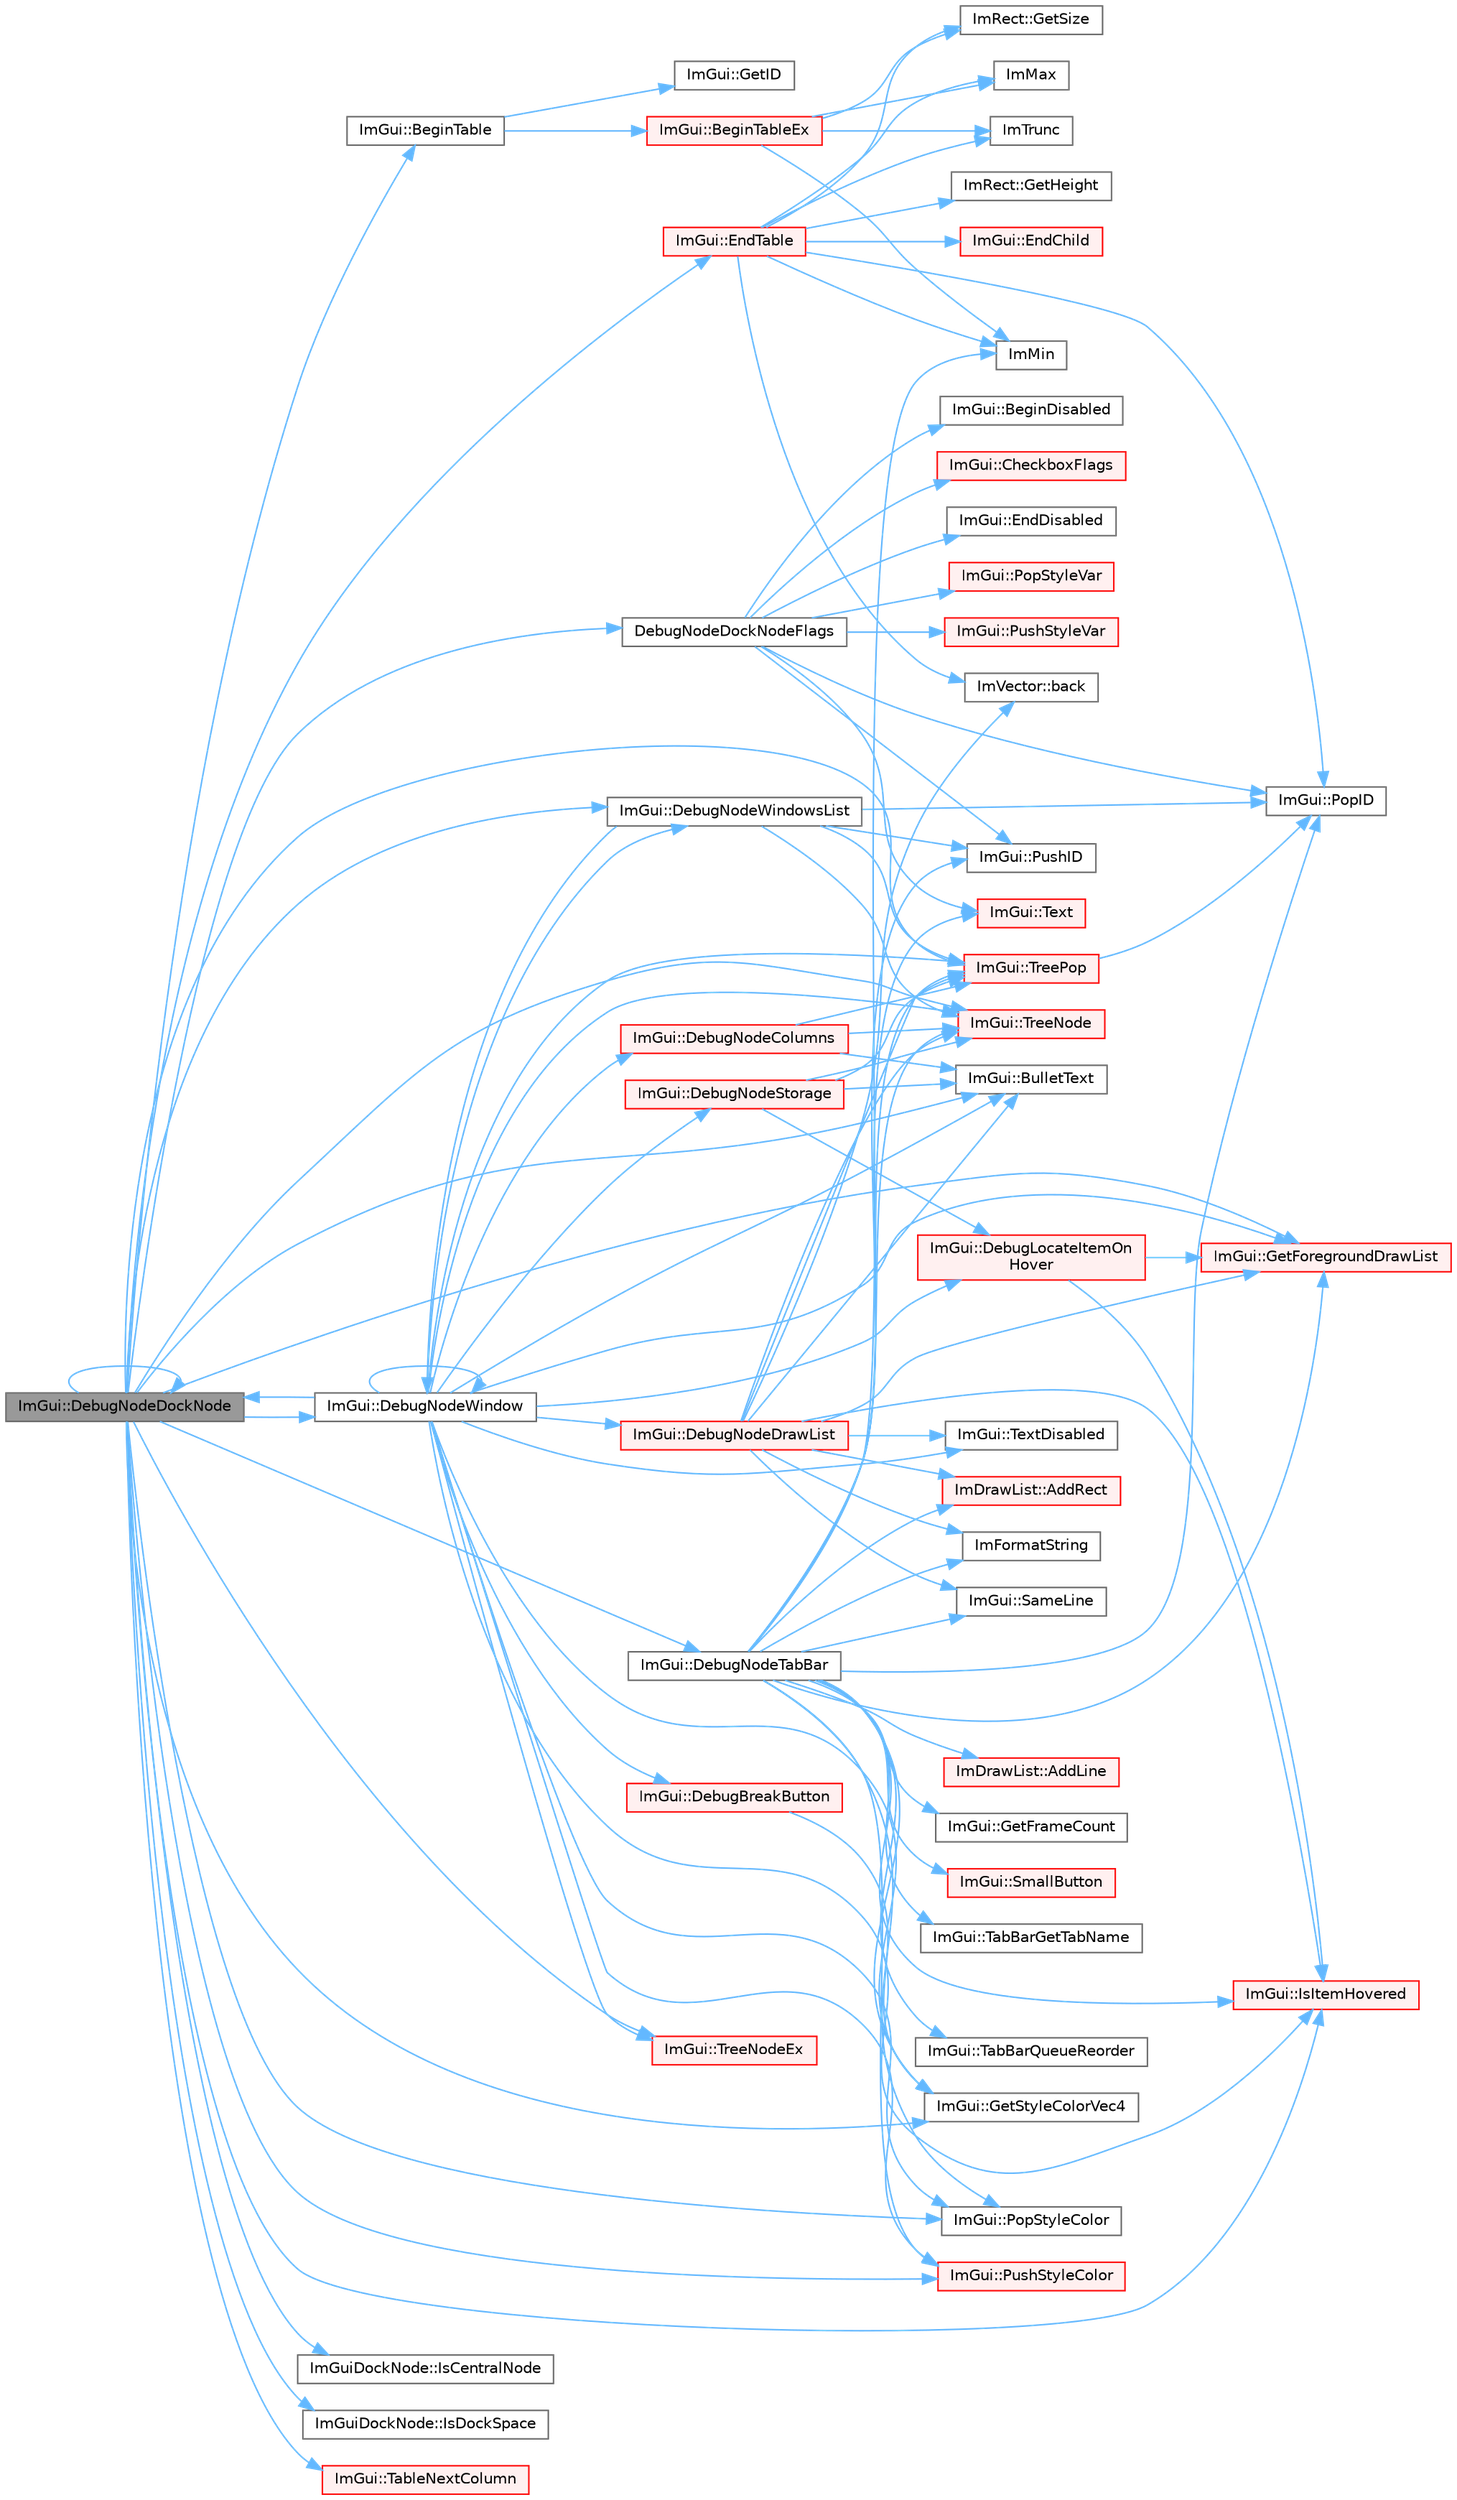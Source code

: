 digraph "ImGui::DebugNodeDockNode"
{
 // LATEX_PDF_SIZE
  bgcolor="transparent";
  edge [fontname=Helvetica,fontsize=10,labelfontname=Helvetica,labelfontsize=10];
  node [fontname=Helvetica,fontsize=10,shape=box,height=0.2,width=0.4];
  rankdir="LR";
  Node1 [id="Node000001",label="ImGui::DebugNodeDockNode",height=0.2,width=0.4,color="gray40", fillcolor="grey60", style="filled", fontcolor="black",tooltip=" "];
  Node1 -> Node2 [id="edge1_Node000001_Node000002",color="steelblue1",style="solid",tooltip=" "];
  Node2 [id="Node000002",label="ImGui::BeginTable",height=0.2,width=0.4,color="grey40", fillcolor="white", style="filled",URL="$namespace_im_gui.html#a7ab019bafef9850ab97375a6b52670d3",tooltip=" "];
  Node2 -> Node3 [id="edge2_Node000002_Node000003",color="steelblue1",style="solid",tooltip=" "];
  Node3 [id="Node000003",label="ImGui::BeginTableEx",height=0.2,width=0.4,color="red", fillcolor="#FFF0F0", style="filled",URL="$namespace_im_gui.html#a28046a30716afeb7738a82a5b19044ca",tooltip=" "];
  Node3 -> Node173 [id="edge3_Node000003_Node000173",color="steelblue1",style="solid",tooltip=" "];
  Node173 [id="Node000173",label="ImRect::GetSize",height=0.2,width=0.4,color="grey40", fillcolor="white", style="filled",URL="$struct_im_rect.html#ae459d9c50003058cfb34519a571aaf33",tooltip=" "];
  Node3 -> Node8 [id="edge4_Node000003_Node000008",color="steelblue1",style="solid",tooltip=" "];
  Node8 [id="Node000008",label="ImMax",height=0.2,width=0.4,color="grey40", fillcolor="white", style="filled",URL="$imgui__internal_8h.html#a7667efd95147d0422f140917c71a9226",tooltip=" "];
  Node3 -> Node9 [id="edge5_Node000003_Node000009",color="steelblue1",style="solid",tooltip=" "];
  Node9 [id="Node000009",label="ImMin",height=0.2,width=0.4,color="grey40", fillcolor="white", style="filled",URL="$imgui__internal_8h.html#a7f9d7828066a9d61b5630adcdf4655d3",tooltip=" "];
  Node3 -> Node100 [id="edge6_Node000003_Node000100",color="steelblue1",style="solid",tooltip=" "];
  Node100 [id="Node000100",label="ImTrunc",height=0.2,width=0.4,color="grey40", fillcolor="white", style="filled",URL="$imgui__internal_8h.html#a34870cae27ccd450c17ec3d3910b2da4",tooltip=" "];
  Node2 -> Node546 [id="edge7_Node000002_Node000546",color="steelblue1",style="solid",tooltip=" "];
  Node546 [id="Node000546",label="ImGui::GetID",height=0.2,width=0.4,color="grey40", fillcolor="white", style="filled",URL="$namespace_im_gui.html#a3329b04bd4235e90ad9deb00ffb38ae4",tooltip=" "];
  Node1 -> Node547 [id="edge8_Node000001_Node000547",color="steelblue1",style="solid",tooltip=" "];
  Node547 [id="Node000547",label="ImGui::BulletText",height=0.2,width=0.4,color="grey40", fillcolor="white", style="filled",URL="$namespace_im_gui.html#af8d34d563b17c683943a0fa7bf5807bc",tooltip=" "];
  Node1 -> Node1 [id="edge9_Node000001_Node000001",color="steelblue1",style="solid",tooltip=" "];
  Node1 -> Node548 [id="edge10_Node000001_Node000548",color="steelblue1",style="solid",tooltip=" "];
  Node548 [id="Node000548",label="DebugNodeDockNodeFlags",height=0.2,width=0.4,color="grey40", fillcolor="white", style="filled",URL="$imgui_8cpp.html#a5657d186d4f27c480f71aee482cf1634",tooltip=" "];
  Node548 -> Node281 [id="edge11_Node000548_Node000281",color="steelblue1",style="solid",tooltip=" "];
  Node281 [id="Node000281",label="ImGui::BeginDisabled",height=0.2,width=0.4,color="grey40", fillcolor="white", style="filled",URL="$namespace_im_gui.html#ae90e9a26f01d0d45f6bf7ca720d170d1",tooltip=" "];
  Node548 -> Node549 [id="edge12_Node000548_Node000549",color="steelblue1",style="solid",tooltip=" "];
  Node549 [id="Node000549",label="ImGui::CheckboxFlags",height=0.2,width=0.4,color="red", fillcolor="#FFF0F0", style="filled",URL="$namespace_im_gui.html#ab40105d09d9fa234721901da6e196a65",tooltip=" "];
  Node548 -> Node171 [id="edge13_Node000548_Node000171",color="steelblue1",style="solid",tooltip=" "];
  Node171 [id="Node000171",label="ImGui::EndDisabled",height=0.2,width=0.4,color="grey40", fillcolor="white", style="filled",URL="$namespace_im_gui.html#a9e6088c6c690ddff1302b6e42b380733",tooltip=" "];
  Node548 -> Node98 [id="edge14_Node000548_Node000098",color="steelblue1",style="solid",tooltip=" "];
  Node98 [id="Node000098",label="ImGui::PopID",height=0.2,width=0.4,color="grey40", fillcolor="white", style="filled",URL="$namespace_im_gui.html#aba0b2d8f890a5d435ae43d0c4a2d4dd1",tooltip=" "];
  Node548 -> Node254 [id="edge15_Node000548_Node000254",color="steelblue1",style="solid",tooltip=" "];
  Node254 [id="Node000254",label="ImGui::PopStyleVar",height=0.2,width=0.4,color="red", fillcolor="#FFF0F0", style="filled",URL="$namespace_im_gui.html#a14116e57d81e326adef2a702e65781d4",tooltip=" "];
  Node548 -> Node99 [id="edge16_Node000548_Node000099",color="steelblue1",style="solid",tooltip=" "];
  Node99 [id="Node000099",label="ImGui::PushID",height=0.2,width=0.4,color="grey40", fillcolor="white", style="filled",URL="$namespace_im_gui.html#a27a8533605dc5b8cabf161bf7715bbde",tooltip=" "];
  Node548 -> Node522 [id="edge17_Node000548_Node000522",color="steelblue1",style="solid",tooltip=" "];
  Node522 [id="Node000522",label="ImGui::PushStyleVar",height=0.2,width=0.4,color="red", fillcolor="#FFF0F0", style="filled",URL="$namespace_im_gui.html#aab3f43009094462cf2a5eb554785949b",tooltip=" "];
  Node548 -> Node551 [id="edge18_Node000548_Node000551",color="steelblue1",style="solid",tooltip=" "];
  Node551 [id="Node000551",label="ImGui::Text",height=0.2,width=0.4,color="red", fillcolor="#FFF0F0", style="filled",URL="$namespace_im_gui.html#a9e7b83611fe441d54fad2effb4bf4965",tooltip=" "];
  Node1 -> Node552 [id="edge19_Node000001_Node000552",color="steelblue1",style="solid",tooltip=" "];
  Node552 [id="Node000552",label="ImGui::DebugNodeTabBar",height=0.2,width=0.4,color="grey40", fillcolor="white", style="filled",URL="$namespace_im_gui.html#ac5f1a2b50c26c83d3df78d94e95f0bd0",tooltip=" "];
  Node552 -> Node115 [id="edge20_Node000552_Node000115",color="steelblue1",style="solid",tooltip=" "];
  Node115 [id="Node000115",label="ImDrawList::AddLine",height=0.2,width=0.4,color="red", fillcolor="#FFF0F0", style="filled",URL="$struct_im_draw_list.html#aa21e5a1c6e00239581f97d344fc0db61",tooltip=" "];
  Node552 -> Node121 [id="edge21_Node000552_Node000121",color="steelblue1",style="solid",tooltip=" "];
  Node121 [id="Node000121",label="ImDrawList::AddRect",height=0.2,width=0.4,color="red", fillcolor="#FFF0F0", style="filled",URL="$struct_im_draw_list.html#ad96f10a3e954fe0c5b7c96d4e205af7b",tooltip=" "];
  Node552 -> Node58 [id="edge22_Node000552_Node000058",color="steelblue1",style="solid",tooltip=" "];
  Node58 [id="Node000058",label="ImGui::GetForegroundDrawList",height=0.2,width=0.4,color="red", fillcolor="#FFF0F0", style="filled",URL="$namespace_im_gui.html#a77e1a981b472415e6613a2bd0966d817",tooltip=" "];
  Node552 -> Node553 [id="edge23_Node000552_Node000553",color="steelblue1",style="solid",tooltip=" "];
  Node553 [id="Node000553",label="ImGui::GetFrameCount",height=0.2,width=0.4,color="grey40", fillcolor="white", style="filled",URL="$namespace_im_gui.html#a0180211f23fc10807dfc3d2f6e8681f9",tooltip=" "];
  Node552 -> Node474 [id="edge24_Node000552_Node000474",color="steelblue1",style="solid",tooltip=" "];
  Node474 [id="Node000474",label="ImGui::GetStyleColorVec4",height=0.2,width=0.4,color="grey40", fillcolor="white", style="filled",URL="$namespace_im_gui.html#ad838e580972e2c4b3da2b0f60754b662",tooltip=" "];
  Node552 -> Node27 [id="edge25_Node000552_Node000027",color="steelblue1",style="solid",tooltip=" "];
  Node27 [id="Node000027",label="ImFormatString",height=0.2,width=0.4,color="grey40", fillcolor="white", style="filled",URL="$imgui_8cpp.html#a75ccaf7d676b1f567ba888ae42ac3809",tooltip=" "];
  Node552 -> Node9 [id="edge26_Node000552_Node000009",color="steelblue1",style="solid",tooltip=" "];
  Node552 -> Node75 [id="edge27_Node000552_Node000075",color="steelblue1",style="solid",tooltip=" "];
  Node75 [id="Node000075",label="ImGui::IsItemHovered",height=0.2,width=0.4,color="red", fillcolor="#FFF0F0", style="filled",URL="$namespace_im_gui.html#ac9a400eff3a9561d95e80486c52a660b",tooltip=" "];
  Node552 -> Node98 [id="edge28_Node000552_Node000098",color="steelblue1",style="solid",tooltip=" "];
  Node552 -> Node231 [id="edge29_Node000552_Node000231",color="steelblue1",style="solid",tooltip=" "];
  Node231 [id="Node000231",label="ImGui::PopStyleColor",height=0.2,width=0.4,color="grey40", fillcolor="white", style="filled",URL="$namespace_im_gui.html#a9795f730b4043a98b6254738d86efcdc",tooltip=" "];
  Node552 -> Node99 [id="edge30_Node000552_Node000099",color="steelblue1",style="solid",tooltip=" "];
  Node552 -> Node233 [id="edge31_Node000552_Node000233",color="steelblue1",style="solid",tooltip=" "];
  Node233 [id="Node000233",label="ImGui::PushStyleColor",height=0.2,width=0.4,color="red", fillcolor="#FFF0F0", style="filled",URL="$namespace_im_gui.html#a77ee84afb636e05eb4b2d6eeddcc2aa8",tooltip=" "];
  Node552 -> Node175 [id="edge32_Node000552_Node000175",color="steelblue1",style="solid",tooltip=" "];
  Node175 [id="Node000175",label="ImGui::SameLine",height=0.2,width=0.4,color="grey40", fillcolor="white", style="filled",URL="$namespace_im_gui.html#addd433eb3aae59119e341e80db474f66",tooltip=" "];
  Node552 -> Node554 [id="edge33_Node000552_Node000554",color="steelblue1",style="solid",tooltip=" "];
  Node554 [id="Node000554",label="ImGui::SmallButton",height=0.2,width=0.4,color="red", fillcolor="#FFF0F0", style="filled",URL="$namespace_im_gui.html#a5b76ec69758aeb0a00a66f142f7a4fb2",tooltip=" "];
  Node552 -> Node216 [id="edge34_Node000552_Node000216",color="steelblue1",style="solid",tooltip=" "];
  Node216 [id="Node000216",label="ImGui::TabBarGetTabName",height=0.2,width=0.4,color="grey40", fillcolor="white", style="filled",URL="$namespace_im_gui.html#a5ad2340bc5e4f8b0f8a77e8dc5621531",tooltip=" "];
  Node552 -> Node556 [id="edge35_Node000552_Node000556",color="steelblue1",style="solid",tooltip=" "];
  Node556 [id="Node000556",label="ImGui::TabBarQueueReorder",height=0.2,width=0.4,color="grey40", fillcolor="white", style="filled",URL="$namespace_im_gui.html#afe20b51ba36c0404fa50edff0d039739",tooltip=" "];
  Node552 -> Node551 [id="edge36_Node000552_Node000551",color="steelblue1",style="solid",tooltip=" "];
  Node552 -> Node557 [id="edge37_Node000552_Node000557",color="steelblue1",style="solid",tooltip=" "];
  Node557 [id="Node000557",label="ImGui::TreeNode",height=0.2,width=0.4,color="red", fillcolor="#FFF0F0", style="filled",URL="$namespace_im_gui.html#a4dff507ce8bbe0da9556bb50b1e60d7f",tooltip=" "];
  Node552 -> Node358 [id="edge38_Node000552_Node000358",color="steelblue1",style="solid",tooltip=" "];
  Node358 [id="Node000358",label="ImGui::TreePop",height=0.2,width=0.4,color="red", fillcolor="#FFF0F0", style="filled",URL="$namespace_im_gui.html#a41ecf265e5f678c78fc9c30b3cf2077f",tooltip=" "];
  Node358 -> Node98 [id="edge39_Node000358_Node000098",color="steelblue1",style="solid",tooltip=" "];
  Node1 -> Node566 [id="edge40_Node000001_Node000566",color="steelblue1",style="solid",tooltip=" "];
  Node566 [id="Node000566",label="ImGui::DebugNodeWindow",height=0.2,width=0.4,color="grey40", fillcolor="white", style="filled",URL="$namespace_im_gui.html#afcb602554925c5409977f0fb39f77e5d",tooltip=" "];
  Node566 -> Node547 [id="edge41_Node000566_Node000547",color="steelblue1",style="solid",tooltip=" "];
  Node566 -> Node567 [id="edge42_Node000566_Node000567",color="steelblue1",style="solid",tooltip=" "];
  Node567 [id="Node000567",label="ImGui::DebugBreakButton",height=0.2,width=0.4,color="red", fillcolor="#FFF0F0", style="filled",URL="$namespace_im_gui.html#ac2e737b701b4d252a54006a4c4214928",tooltip=" "];
  Node567 -> Node474 [id="edge43_Node000567_Node000474",color="steelblue1",style="solid",tooltip=" "];
  Node566 -> Node578 [id="edge44_Node000566_Node000578",color="steelblue1",style="solid",tooltip=" "];
  Node578 [id="Node000578",label="ImGui::DebugLocateItemOn\lHover",height=0.2,width=0.4,color="red", fillcolor="#FFF0F0", style="filled",URL="$namespace_im_gui.html#a76cc1722d10c66a7d5bb7e794487a0aa",tooltip=" "];
  Node578 -> Node58 [id="edge45_Node000578_Node000058",color="steelblue1",style="solid",tooltip=" "];
  Node578 -> Node75 [id="edge46_Node000578_Node000075",color="steelblue1",style="solid",tooltip=" "];
  Node566 -> Node580 [id="edge47_Node000566_Node000580",color="steelblue1",style="solid",tooltip=" "];
  Node580 [id="Node000580",label="ImGui::DebugNodeColumns",height=0.2,width=0.4,color="red", fillcolor="#FFF0F0", style="filled",URL="$namespace_im_gui.html#a68c10eb20be9c419d00f2b5a9dfa6a38",tooltip=" "];
  Node580 -> Node547 [id="edge48_Node000580_Node000547",color="steelblue1",style="solid",tooltip=" "];
  Node580 -> Node557 [id="edge49_Node000580_Node000557",color="steelblue1",style="solid",tooltip=" "];
  Node580 -> Node358 [id="edge50_Node000580_Node000358",color="steelblue1",style="solid",tooltip=" "];
  Node566 -> Node1 [id="edge51_Node000566_Node000001",color="steelblue1",style="solid",tooltip=" "];
  Node566 -> Node581 [id="edge52_Node000566_Node000581",color="steelblue1",style="solid",tooltip=" "];
  Node581 [id="Node000581",label="ImGui::DebugNodeDrawList",height=0.2,width=0.4,color="red", fillcolor="#FFF0F0", style="filled",URL="$namespace_im_gui.html#af7b5e35566da44ac1ea8a7e1b9d9d574",tooltip=" "];
  Node581 -> Node121 [id="edge53_Node000581_Node000121",color="steelblue1",style="solid",tooltip=" "];
  Node581 -> Node157 [id="edge54_Node000581_Node000157",color="steelblue1",style="solid",tooltip=" "];
  Node157 [id="Node000157",label="ImVector::back",height=0.2,width=0.4,color="grey40", fillcolor="white", style="filled",URL="$struct_im_vector.html#a2d80e87e81b1b01143c8d8be93e6fde1",tooltip=" "];
  Node581 -> Node547 [id="edge55_Node000581_Node000547",color="steelblue1",style="solid",tooltip=" "];
  Node581 -> Node58 [id="edge56_Node000581_Node000058",color="steelblue1",style="solid",tooltip=" "];
  Node581 -> Node27 [id="edge57_Node000581_Node000027",color="steelblue1",style="solid",tooltip=" "];
  Node581 -> Node75 [id="edge58_Node000581_Node000075",color="steelblue1",style="solid",tooltip=" "];
  Node581 -> Node175 [id="edge59_Node000581_Node000175",color="steelblue1",style="solid",tooltip=" "];
  Node581 -> Node602 [id="edge60_Node000581_Node000602",color="steelblue1",style="solid",tooltip=" "];
  Node602 [id="Node000602",label="ImGui::TextDisabled",height=0.2,width=0.4,color="grey40", fillcolor="white", style="filled",URL="$namespace_im_gui.html#aa96bf14c5fa288e106820aeb4ba7fcb6",tooltip=" "];
  Node581 -> Node557 [id="edge61_Node000581_Node000557",color="steelblue1",style="solid",tooltip=" "];
  Node581 -> Node358 [id="edge62_Node000581_Node000358",color="steelblue1",style="solid",tooltip=" "];
  Node566 -> Node603 [id="edge63_Node000566_Node000603",color="steelblue1",style="solid",tooltip=" "];
  Node603 [id="Node000603",label="ImGui::DebugNodeStorage",height=0.2,width=0.4,color="red", fillcolor="#FFF0F0", style="filled",URL="$namespace_im_gui.html#a8e1aae1a79042976013f36d7f2e7ee70",tooltip=" "];
  Node603 -> Node547 [id="edge64_Node000603_Node000547",color="steelblue1",style="solid",tooltip=" "];
  Node603 -> Node578 [id="edge65_Node000603_Node000578",color="steelblue1",style="solid",tooltip=" "];
  Node603 -> Node557 [id="edge66_Node000603_Node000557",color="steelblue1",style="solid",tooltip=" "];
  Node603 -> Node358 [id="edge67_Node000603_Node000358",color="steelblue1",style="solid",tooltip=" "];
  Node566 -> Node566 [id="edge68_Node000566_Node000566",color="steelblue1",style="solid",tooltip=" "];
  Node566 -> Node605 [id="edge69_Node000566_Node000605",color="steelblue1",style="solid",tooltip=" "];
  Node605 [id="Node000605",label="ImGui::DebugNodeWindowsList",height=0.2,width=0.4,color="grey40", fillcolor="white", style="filled",URL="$namespace_im_gui.html#a8c2ed9f140c90d8eaca1e2cfd8f46142",tooltip=" "];
  Node605 -> Node566 [id="edge70_Node000605_Node000566",color="steelblue1",style="solid",tooltip=" "];
  Node605 -> Node98 [id="edge71_Node000605_Node000098",color="steelblue1",style="solid",tooltip=" "];
  Node605 -> Node99 [id="edge72_Node000605_Node000099",color="steelblue1",style="solid",tooltip=" "];
  Node605 -> Node557 [id="edge73_Node000605_Node000557",color="steelblue1",style="solid",tooltip=" "];
  Node605 -> Node358 [id="edge74_Node000605_Node000358",color="steelblue1",style="solid",tooltip=" "];
  Node566 -> Node58 [id="edge75_Node000566_Node000058",color="steelblue1",style="solid",tooltip=" "];
  Node566 -> Node474 [id="edge76_Node000566_Node000474",color="steelblue1",style="solid",tooltip=" "];
  Node566 -> Node75 [id="edge77_Node000566_Node000075",color="steelblue1",style="solid",tooltip=" "];
  Node566 -> Node231 [id="edge78_Node000566_Node000231",color="steelblue1",style="solid",tooltip=" "];
  Node566 -> Node233 [id="edge79_Node000566_Node000233",color="steelblue1",style="solid",tooltip=" "];
  Node566 -> Node602 [id="edge80_Node000566_Node000602",color="steelblue1",style="solid",tooltip=" "];
  Node566 -> Node557 [id="edge81_Node000566_Node000557",color="steelblue1",style="solid",tooltip=" "];
  Node566 -> Node606 [id="edge82_Node000566_Node000606",color="steelblue1",style="solid",tooltip=" "];
  Node606 [id="Node000606",label="ImGui::TreeNodeEx",height=0.2,width=0.4,color="red", fillcolor="#FFF0F0", style="filled",URL="$namespace_im_gui.html#a21f62e092dac9556a15a8edee2f70522",tooltip=" "];
  Node566 -> Node358 [id="edge83_Node000566_Node000358",color="steelblue1",style="solid",tooltip=" "];
  Node1 -> Node605 [id="edge84_Node000001_Node000605",color="steelblue1",style="solid",tooltip=" "];
  Node1 -> Node299 [id="edge85_Node000001_Node000299",color="steelblue1",style="solid",tooltip=" "];
  Node299 [id="Node000299",label="ImGui::EndTable",height=0.2,width=0.4,color="red", fillcolor="#FFF0F0", style="filled",URL="$namespace_im_gui.html#a9c70aaa6464c2e51e6f3342da133ada1",tooltip=" "];
  Node299 -> Node157 [id="edge86_Node000299_Node000157",color="steelblue1",style="solid",tooltip=" "];
  Node299 -> Node300 [id="edge87_Node000299_Node000300",color="steelblue1",style="solid",tooltip=" "];
  Node300 [id="Node000300",label="ImGui::EndChild",height=0.2,width=0.4,color="red", fillcolor="#FFF0F0", style="filled",URL="$namespace_im_gui.html#af8de559a88c1442d6df8c1b04c86e997",tooltip=" "];
  Node299 -> Node16 [id="edge88_Node000299_Node000016",color="steelblue1",style="solid",tooltip=" "];
  Node16 [id="Node000016",label="ImRect::GetHeight",height=0.2,width=0.4,color="grey40", fillcolor="white", style="filled",URL="$struct_im_rect.html#a748d8ae9cb26508951ec6e2f2df0625b",tooltip=" "];
  Node299 -> Node173 [id="edge89_Node000299_Node000173",color="steelblue1",style="solid",tooltip=" "];
  Node299 -> Node8 [id="edge90_Node000299_Node000008",color="steelblue1",style="solid",tooltip=" "];
  Node299 -> Node9 [id="edge91_Node000299_Node000009",color="steelblue1",style="solid",tooltip=" "];
  Node299 -> Node100 [id="edge92_Node000299_Node000100",color="steelblue1",style="solid",tooltip=" "];
  Node299 -> Node98 [id="edge93_Node000299_Node000098",color="steelblue1",style="solid",tooltip=" "];
  Node1 -> Node58 [id="edge94_Node000001_Node000058",color="steelblue1",style="solid",tooltip=" "];
  Node1 -> Node474 [id="edge95_Node000001_Node000474",color="steelblue1",style="solid",tooltip=" "];
  Node1 -> Node408 [id="edge96_Node000001_Node000408",color="steelblue1",style="solid",tooltip=" "];
  Node408 [id="Node000408",label="ImGuiDockNode::IsCentralNode",height=0.2,width=0.4,color="grey40", fillcolor="white", style="filled",URL="$struct_im_gui_dock_node.html#a65a6bb0809083aef0edbf937c90b83f6",tooltip=" "];
  Node1 -> Node383 [id="edge97_Node000001_Node000383",color="steelblue1",style="solid",tooltip=" "];
  Node383 [id="Node000383",label="ImGuiDockNode::IsDockSpace",height=0.2,width=0.4,color="grey40", fillcolor="white", style="filled",URL="$struct_im_gui_dock_node.html#a2f06798d0770e6894d27ec776b5d7538",tooltip=" "];
  Node1 -> Node75 [id="edge98_Node000001_Node000075",color="steelblue1",style="solid",tooltip=" "];
  Node1 -> Node231 [id="edge99_Node000001_Node000231",color="steelblue1",style="solid",tooltip=" "];
  Node1 -> Node233 [id="edge100_Node000001_Node000233",color="steelblue1",style="solid",tooltip=" "];
  Node1 -> Node607 [id="edge101_Node000001_Node000607",color="steelblue1",style="solid",tooltip=" "];
  Node607 [id="Node000607",label="ImGui::TableNextColumn",height=0.2,width=0.4,color="red", fillcolor="#FFF0F0", style="filled",URL="$namespace_im_gui.html#ac9925e8335f55449b1be988829e37ba5",tooltip=" "];
  Node1 -> Node557 [id="edge102_Node000001_Node000557",color="steelblue1",style="solid",tooltip=" "];
  Node1 -> Node606 [id="edge103_Node000001_Node000606",color="steelblue1",style="solid",tooltip=" "];
  Node1 -> Node358 [id="edge104_Node000001_Node000358",color="steelblue1",style="solid",tooltip=" "];
}
